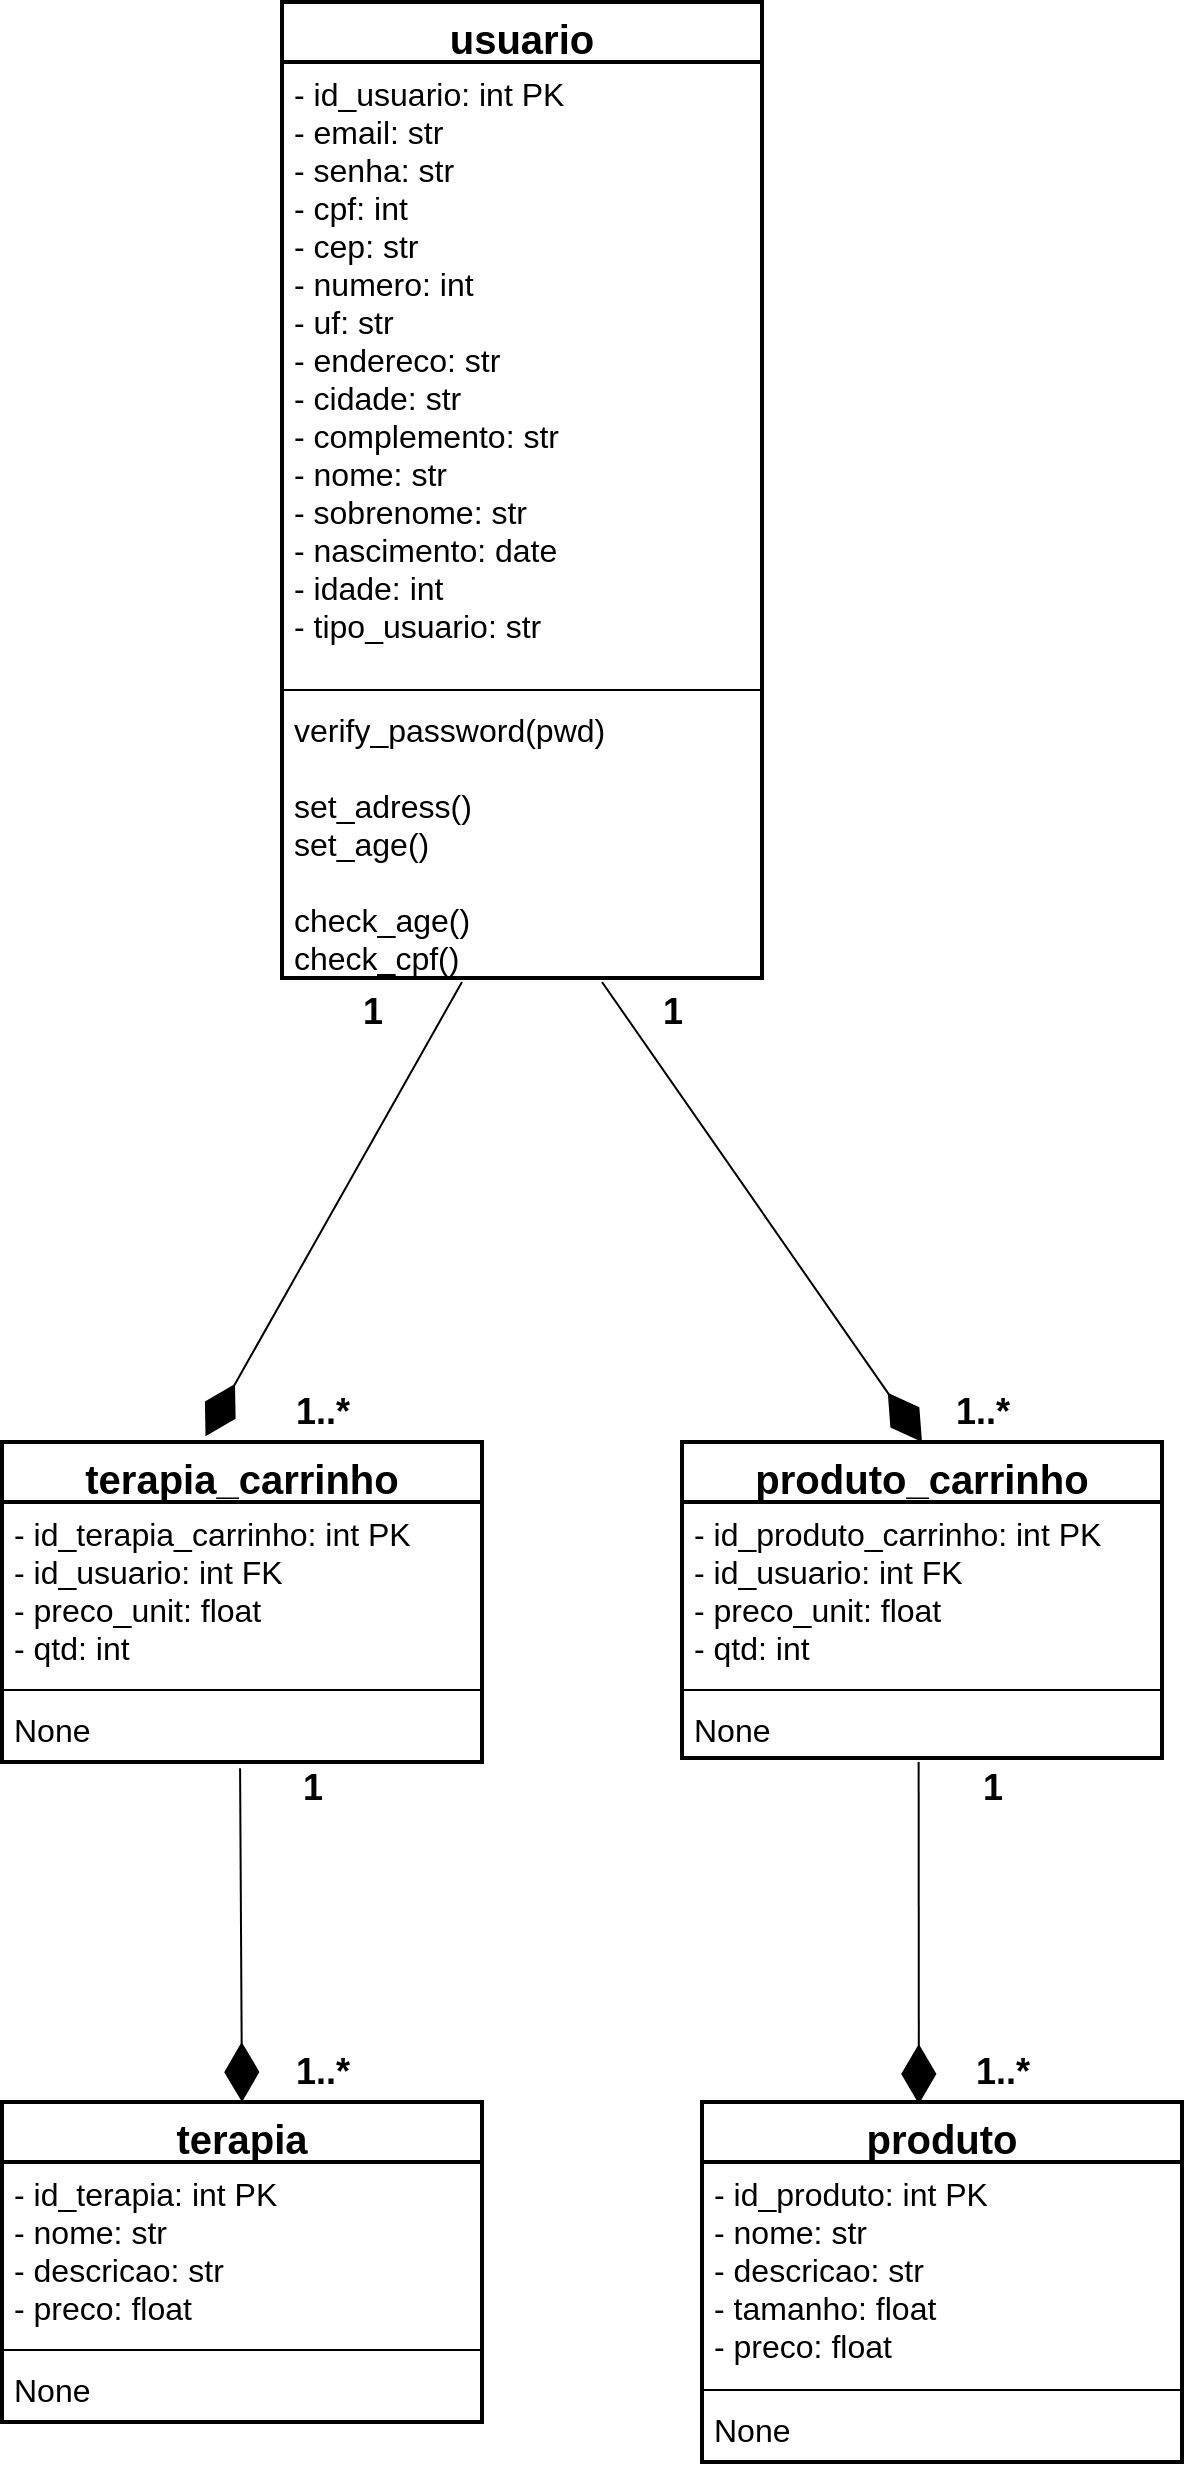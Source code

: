 <mxfile version="15.4.0" type="device" pages="3"><diagram id="fntY5NJteIdh2mDkMQc7" name="UML"><mxGraphModel dx="1325" dy="1780" grid="1" gridSize="10" guides="1" tooltips="1" connect="1" arrows="1" fold="1" page="1" pageScale="1" pageWidth="850" pageHeight="1100" math="0" shadow="0"><root><mxCell id="0"/><mxCell id="1" parent="0"/><mxCell id="HS4yT8Spio_Xcdn0OzpL-2" value="usuario" style="swimlane;fontStyle=1;align=center;verticalAlign=top;childLayout=stackLayout;horizontal=1;startSize=30;horizontalStack=0;resizeParent=1;resizeParentMax=0;resizeLast=0;collapsible=1;marginBottom=0;strokeWidth=2;fontSize=20;" parent="1" vertex="1"><mxGeometry x="520" y="-1070" width="240" height="488" as="geometry"/></mxCell><mxCell id="HS4yT8Spio_Xcdn0OzpL-3" value="- id_usuario: int PK&#10;- email: str&#10;- senha: str&#10;- cpf: int&#10;- cep: str&#10;- numero: int&#10;- uf: str&#10;- endereco: str&#10;- cidade: str&#10;- complemento: str&#10;- nome: str&#10;- sobrenome: str&#10;- nascimento: date&#10;- idade: int&#10;- tipo_usuario: str&#10;" style="text;strokeColor=none;fillColor=none;align=left;verticalAlign=top;spacingLeft=4;spacingRight=4;overflow=hidden;rotatable=0;points=[[0,0.5],[1,0.5]];portConstraint=eastwest;fontSize=16;" parent="HS4yT8Spio_Xcdn0OzpL-2" vertex="1"><mxGeometry y="30" width="240" height="310" as="geometry"/></mxCell><mxCell id="HS4yT8Spio_Xcdn0OzpL-4" value="" style="line;strokeWidth=1;fillColor=none;align=left;verticalAlign=middle;spacingTop=-1;spacingLeft=3;spacingRight=3;rotatable=0;labelPosition=right;points=[];portConstraint=eastwest;" parent="HS4yT8Spio_Xcdn0OzpL-2" vertex="1"><mxGeometry y="340" width="240" height="8" as="geometry"/></mxCell><mxCell id="HS4yT8Spio_Xcdn0OzpL-5" value="verify_password(pwd)&#10;&#10;set_adress()&#10;set_age()&#10;&#10;check_age()&#10;check_cpf()" style="text;strokeColor=none;fillColor=none;align=left;verticalAlign=top;spacingLeft=4;spacingRight=4;overflow=hidden;rotatable=0;points=[[0,0.5],[1,0.5]];portConstraint=eastwest;fontSize=16;" parent="HS4yT8Spio_Xcdn0OzpL-2" vertex="1"><mxGeometry y="348" width="240" height="140" as="geometry"/></mxCell><mxCell id="HS4yT8Spio_Xcdn0OzpL-10" value="produto" style="swimlane;fontStyle=1;align=center;verticalAlign=top;childLayout=stackLayout;horizontal=1;startSize=30;horizontalStack=0;resizeParent=1;resizeParentMax=0;resizeLast=0;collapsible=1;marginBottom=0;strokeWidth=2;fontSize=20;" parent="1" vertex="1"><mxGeometry x="730" y="-20" width="240" height="180" as="geometry"/></mxCell><mxCell id="HS4yT8Spio_Xcdn0OzpL-11" value="- id_produto: int PK&#10;- nome: str&#10;- descricao: str&#10;- tamanho: float&#10;- preco: float" style="text;strokeColor=none;fillColor=none;align=left;verticalAlign=top;spacingLeft=4;spacingRight=4;overflow=hidden;rotatable=0;points=[[0,0.5],[1,0.5]];portConstraint=eastwest;fontSize=16;" parent="HS4yT8Spio_Xcdn0OzpL-10" vertex="1"><mxGeometry y="30" width="240" height="110" as="geometry"/></mxCell><mxCell id="HS4yT8Spio_Xcdn0OzpL-12" value="" style="line;strokeWidth=1;fillColor=none;align=left;verticalAlign=middle;spacingTop=-1;spacingLeft=3;spacingRight=3;rotatable=0;labelPosition=right;points=[];portConstraint=eastwest;" parent="HS4yT8Spio_Xcdn0OzpL-10" vertex="1"><mxGeometry y="140" width="240" height="8" as="geometry"/></mxCell><mxCell id="HS4yT8Spio_Xcdn0OzpL-13" value="None" style="text;strokeColor=none;fillColor=none;align=left;verticalAlign=top;spacingLeft=4;spacingRight=4;overflow=hidden;rotatable=0;points=[[0,0.5],[1,0.5]];portConstraint=eastwest;fontSize=16;" parent="HS4yT8Spio_Xcdn0OzpL-10" vertex="1"><mxGeometry y="148" width="240" height="32" as="geometry"/></mxCell><mxCell id="Gp-Db6qw6VSTPyxpms0F-9" style="rounded=0;jumpSize=6;orthogonalLoop=1;jettySize=auto;html=1;entryX=0.5;entryY=0;entryDx=0;entryDy=0;fontSize=11;startArrow=none;startFill=0;endArrow=diamondThin;endFill=1;endSize=27;targetPerimeterSpacing=0;strokeColor=#000000;strokeWidth=1;verticalAlign=middle;sourcePerimeterSpacing=0;exitX=0.496;exitY=1.098;exitDx=0;exitDy=0;exitPerimeter=0;" parent="1" source="JqyD_HuYmGpgEK3dpyxA-4" target="HS4yT8Spio_Xcdn0OzpL-14" edge="1"><mxGeometry relative="1" as="geometry"><mxPoint x="488" y="-180" as="sourcePoint"/></mxGeometry></mxCell><mxCell id="HS4yT8Spio_Xcdn0OzpL-14" value="terapia" style="swimlane;fontStyle=1;align=center;verticalAlign=top;childLayout=stackLayout;horizontal=1;startSize=30;horizontalStack=0;resizeParent=1;resizeParentMax=0;resizeLast=0;collapsible=1;marginBottom=0;strokeWidth=2;fontSize=20;" parent="1" vertex="1"><mxGeometry x="380" y="-20" width="240" height="160" as="geometry"/></mxCell><mxCell id="HS4yT8Spio_Xcdn0OzpL-15" value="- id_terapia: int PK&#10;- nome: str&#10;- descricao: str&#10;- preco: float&#10;" style="text;strokeColor=none;fillColor=none;align=left;verticalAlign=top;spacingLeft=4;spacingRight=4;overflow=hidden;rotatable=0;points=[[0,0.5],[1,0.5]];portConstraint=eastwest;fontSize=16;" parent="HS4yT8Spio_Xcdn0OzpL-14" vertex="1"><mxGeometry y="30" width="240" height="90" as="geometry"/></mxCell><mxCell id="HS4yT8Spio_Xcdn0OzpL-16" value="" style="line;strokeWidth=1;fillColor=none;align=left;verticalAlign=middle;spacingTop=-1;spacingLeft=3;spacingRight=3;rotatable=0;labelPosition=right;points=[];portConstraint=eastwest;" parent="HS4yT8Spio_Xcdn0OzpL-14" vertex="1"><mxGeometry y="120" width="240" height="8" as="geometry"/></mxCell><mxCell id="HS4yT8Spio_Xcdn0OzpL-17" value="None" style="text;strokeColor=none;fillColor=none;align=left;verticalAlign=top;spacingLeft=4;spacingRight=4;overflow=hidden;rotatable=0;points=[[0,0.5],[1,0.5]];portConstraint=eastwest;fontSize=16;" parent="HS4yT8Spio_Xcdn0OzpL-14" vertex="1"><mxGeometry y="128" width="240" height="32" as="geometry"/></mxCell><mxCell id="JqyD_HuYmGpgEK3dpyxA-1" value="terapia_carrinho" style="swimlane;fontStyle=1;align=center;verticalAlign=top;childLayout=stackLayout;horizontal=1;startSize=30;horizontalStack=0;resizeParent=1;resizeParentMax=0;resizeLast=0;collapsible=1;marginBottom=0;strokeWidth=2;fontSize=20;" parent="1" vertex="1"><mxGeometry x="380" y="-350" width="240" height="160" as="geometry"/></mxCell><mxCell id="JqyD_HuYmGpgEK3dpyxA-2" value="- id_terapia_carrinho: int PK&#10;- id_usuario: int FK&#10;- preco_unit: float&#10;- qtd: int" style="text;strokeColor=none;fillColor=none;align=left;verticalAlign=top;spacingLeft=4;spacingRight=4;overflow=hidden;rotatable=0;points=[[0,0.5],[1,0.5]];portConstraint=eastwest;fontSize=16;" parent="JqyD_HuYmGpgEK3dpyxA-1" vertex="1"><mxGeometry y="30" width="240" height="90" as="geometry"/></mxCell><mxCell id="JqyD_HuYmGpgEK3dpyxA-3" value="" style="line;strokeWidth=1;fillColor=none;align=left;verticalAlign=middle;spacingTop=-1;spacingLeft=3;spacingRight=3;rotatable=0;labelPosition=right;points=[];portConstraint=eastwest;" parent="JqyD_HuYmGpgEK3dpyxA-1" vertex="1"><mxGeometry y="120" width="240" height="8" as="geometry"/></mxCell><mxCell id="JqyD_HuYmGpgEK3dpyxA-4" value="None" style="text;strokeColor=none;fillColor=none;align=left;verticalAlign=top;spacingLeft=4;spacingRight=4;overflow=hidden;rotatable=0;points=[[0,0.5],[1,0.5]];portConstraint=eastwest;fontSize=16;" parent="JqyD_HuYmGpgEK3dpyxA-1" vertex="1"><mxGeometry y="128" width="240" height="32" as="geometry"/></mxCell><mxCell id="JqyD_HuYmGpgEK3dpyxA-7" value="produto_carrinho" style="swimlane;fontStyle=1;align=center;verticalAlign=top;childLayout=stackLayout;horizontal=1;startSize=30;horizontalStack=0;resizeParent=1;resizeParentMax=0;resizeLast=0;collapsible=1;marginBottom=0;strokeWidth=2;fontSize=20;" parent="1" vertex="1"><mxGeometry x="720" y="-350" width="240" height="158" as="geometry"/></mxCell><mxCell id="JqyD_HuYmGpgEK3dpyxA-8" value="- id_produto_carrinho: int PK&#10;- id_usuario: int FK&#10;- preco_unit: float&#10;- qtd: int" style="text;strokeColor=none;fillColor=none;align=left;verticalAlign=top;spacingLeft=4;spacingRight=4;overflow=hidden;rotatable=0;points=[[0,0.5],[1,0.5]];portConstraint=eastwest;fontSize=16;" parent="JqyD_HuYmGpgEK3dpyxA-7" vertex="1"><mxGeometry y="30" width="240" height="90" as="geometry"/></mxCell><mxCell id="JqyD_HuYmGpgEK3dpyxA-9" value="" style="line;strokeWidth=1;fillColor=none;align=left;verticalAlign=middle;spacingTop=-1;spacingLeft=3;spacingRight=3;rotatable=0;labelPosition=right;points=[];portConstraint=eastwest;" parent="JqyD_HuYmGpgEK3dpyxA-7" vertex="1"><mxGeometry y="120" width="240" height="8" as="geometry"/></mxCell><mxCell id="JqyD_HuYmGpgEK3dpyxA-10" value="None" style="text;strokeColor=none;fillColor=none;align=left;verticalAlign=top;spacingLeft=4;spacingRight=4;overflow=hidden;rotatable=0;points=[[0,0.5],[1,0.5]];portConstraint=eastwest;fontSize=16;" parent="JqyD_HuYmGpgEK3dpyxA-7" vertex="1"><mxGeometry y="128" width="240" height="30" as="geometry"/></mxCell><mxCell id="Gp-Db6qw6VSTPyxpms0F-10" style="rounded=0;jumpSize=6;orthogonalLoop=1;jettySize=auto;html=1;entryX=0.408;entryY=0.006;entryDx=0;entryDy=0;fontSize=11;startArrow=none;startFill=0;endArrow=diamondThin;endFill=1;endSize=27;targetPerimeterSpacing=0;strokeColor=#000000;strokeWidth=1;verticalAlign=middle;sourcePerimeterSpacing=0;entryPerimeter=0;exitX=0.493;exitY=1.068;exitDx=0;exitDy=0;exitPerimeter=0;" parent="1" edge="1" source="JqyD_HuYmGpgEK3dpyxA-10"><mxGeometry relative="1" as="geometry"><mxPoint x="838" y="-190" as="sourcePoint"/><mxPoint x="838.42" y="-19.04" as="targetPoint"/></mxGeometry></mxCell><mxCell id="Gp-Db6qw6VSTPyxpms0F-11" style="rounded=0;jumpSize=6;orthogonalLoop=1;jettySize=auto;html=1;entryX=0.424;entryY=-0.018;entryDx=0;entryDy=0;fontSize=11;startArrow=none;startFill=0;endArrow=diamondThin;endFill=1;endSize=27;targetPerimeterSpacing=0;strokeColor=#000000;strokeWidth=1;verticalAlign=middle;sourcePerimeterSpacing=0;exitX=0.496;exitY=1.098;exitDx=0;exitDy=0;exitPerimeter=0;entryPerimeter=0;" parent="1" target="JqyD_HuYmGpgEK3dpyxA-1" edge="1"><mxGeometry relative="1" as="geometry"><mxPoint x="610" y="-580.004" as="sourcePoint"/><mxPoint x="610.96" y="-393.14" as="targetPoint"/></mxGeometry></mxCell><mxCell id="Gp-Db6qw6VSTPyxpms0F-12" style="rounded=0;jumpSize=6;orthogonalLoop=1;jettySize=auto;html=1;entryX=0.5;entryY=0;entryDx=0;entryDy=0;fontSize=11;startArrow=none;startFill=0;endArrow=diamondThin;endFill=1;endSize=27;targetPerimeterSpacing=0;strokeColor=#000000;strokeWidth=1;verticalAlign=middle;sourcePerimeterSpacing=0;exitX=0.496;exitY=1.098;exitDx=0;exitDy=0;exitPerimeter=0;" parent="1" target="JqyD_HuYmGpgEK3dpyxA-7" edge="1"><mxGeometry relative="1" as="geometry"><mxPoint x="680" y="-580.004" as="sourcePoint"/><mxPoint x="680.96" y="-393.14" as="targetPoint"/></mxGeometry></mxCell><mxCell id="Gp-Db6qw6VSTPyxpms0F-19" value="1..*" style="text;html=1;align=center;verticalAlign=middle;resizable=0;points=[];autosize=1;strokeColor=none;fillColor=none;fontSize=18;fontStyle=1" parent="1" vertex="1"><mxGeometry x="520" y="-50" width="40" height="30" as="geometry"/></mxCell><mxCell id="Gp-Db6qw6VSTPyxpms0F-20" value="1" style="text;html=1;align=center;verticalAlign=middle;resizable=0;points=[];autosize=1;strokeColor=none;fillColor=none;fontSize=18;fontStyle=1" parent="1" vertex="1"><mxGeometry x="520" y="-192" width="30" height="30" as="geometry"/></mxCell><mxCell id="Gp-Db6qw6VSTPyxpms0F-21" value="1" style="text;html=1;align=center;verticalAlign=middle;resizable=0;points=[];autosize=1;strokeColor=none;fillColor=none;fontSize=18;fontStyle=1" parent="1" vertex="1"><mxGeometry x="860" y="-192" width="30" height="30" as="geometry"/></mxCell><mxCell id="Gp-Db6qw6VSTPyxpms0F-22" value="1..*" style="text;html=1;align=center;verticalAlign=middle;resizable=0;points=[];autosize=1;strokeColor=none;fillColor=none;fontSize=18;fontStyle=1" parent="1" vertex="1"><mxGeometry x="860" y="-50" width="40" height="30" as="geometry"/></mxCell><mxCell id="Tpae4dDQtt-HjY9zi6gl-1" value="1" style="text;html=1;align=center;verticalAlign=middle;resizable=0;points=[];autosize=1;strokeColor=none;fillColor=none;fontSize=18;fontStyle=1" vertex="1" parent="1"><mxGeometry x="700" y="-580" width="30" height="30" as="geometry"/></mxCell><mxCell id="Tpae4dDQtt-HjY9zi6gl-2" value="1" style="text;html=1;align=center;verticalAlign=middle;resizable=0;points=[];autosize=1;strokeColor=none;fillColor=none;fontSize=18;fontStyle=1" vertex="1" parent="1"><mxGeometry x="550" y="-580" width="30" height="30" as="geometry"/></mxCell><mxCell id="Tpae4dDQtt-HjY9zi6gl-3" value="1..*" style="text;html=1;align=center;verticalAlign=middle;resizable=0;points=[];autosize=1;strokeColor=none;fillColor=none;fontSize=18;fontStyle=1" vertex="1" parent="1"><mxGeometry x="520" y="-380" width="40" height="30" as="geometry"/></mxCell><mxCell id="Tpae4dDQtt-HjY9zi6gl-4" value="1..*" style="text;html=1;align=center;verticalAlign=middle;resizable=0;points=[];autosize=1;strokeColor=none;fillColor=none;fontSize=18;fontStyle=1" vertex="1" parent="1"><mxGeometry x="850" y="-380" width="40" height="30" as="geometry"/></mxCell></root></mxGraphModel></diagram><diagram id="WZ64561F8C4ShOgw0wTv" name="Diagrama_Colaboracao"><mxGraphModel dx="2191" dy="1006" grid="1" gridSize="10" guides="1" tooltips="1" connect="1" arrows="1" fold="1" page="1" pageScale="1" pageWidth="850" pageHeight="1100" math="0" shadow="0"><root><mxCell id="XO6__p8ea_KrwUQoB0js-0"/><mxCell id="XO6__p8ea_KrwUQoB0js-1" parent="XO6__p8ea_KrwUQoB0js-0"/><mxCell id="d0MSWq1dBSmj16Bndwqk-0" value="Usuário" style="shape=umlActor;verticalLabelPosition=bottom;verticalAlign=top;html=1;outlineConnect=0;fontStyle=1;fontSize=14;strokeWidth=2;" vertex="1" parent="XO6__p8ea_KrwUQoB0js-1"><mxGeometry x="130" y="40" width="60" height="120" as="geometry"/></mxCell><mxCell id="d0MSWq1dBSmj16Bndwqk-1" value="" style="endArrow=none;dashed=1;html=1;fontSize=14;strokeWidth=2;" edge="1" parent="XO6__p8ea_KrwUQoB0js-1"><mxGeometry width="50" height="50" relative="1" as="geometry"><mxPoint x="160" y="1020" as="sourcePoint"/><mxPoint x="160" y="180" as="targetPoint"/></mxGeometry></mxCell><mxCell id="d0MSWq1dBSmj16Bndwqk-2" value="" style="rounded=0;whiteSpace=wrap;html=1;strokeWidth=2;fontSize=14;direction=south;fillOpacity=0;" vertex="1" parent="XO6__p8ea_KrwUQoB0js-1"><mxGeometry x="300" y="220" width="40" height="110" as="geometry"/></mxCell><mxCell id="d0MSWq1dBSmj16Bndwqk-3" value="" style="endArrow=block;html=1;strokeWidth=2;fontSize=14;endFill=1;endSize=15;" edge="1" parent="XO6__p8ea_KrwUQoB0js-1"><mxGeometry width="50" height="50" relative="1" as="geometry"><mxPoint x="160" y="220" as="sourcePoint"/><mxPoint x="310" y="220" as="targetPoint"/></mxGeometry></mxCell><mxCell id="d0MSWq1dBSmj16Bndwqk-4" value="Tela de login&lt;br&gt;{HTML}" style="rounded=0;whiteSpace=wrap;html=1;strokeWidth=2;fontSize=14;fontStyle=1" vertex="1" parent="XO6__p8ea_KrwUQoB0js-1"><mxGeometry x="250" y="50" width="140" height="80" as="geometry"/></mxCell><mxCell id="d0MSWq1dBSmj16Bndwqk-5" value="" style="endArrow=none;dashed=1;html=1;fontSize=14;strokeWidth=2;" edge="1" parent="XO6__p8ea_KrwUQoB0js-1"><mxGeometry width="50" height="50" relative="1" as="geometry"><mxPoint x="320" y="1030" as="sourcePoint"/><mxPoint x="319.5" y="130" as="targetPoint"/></mxGeometry></mxCell><mxCell id="d0MSWq1dBSmj16Bndwqk-6" value="login e senha" style="text;html=1;align=center;verticalAlign=middle;resizable=0;points=[];autosize=1;fontSize=14;fontStyle=1" vertex="1" parent="XO6__p8ea_KrwUQoB0js-1"><mxGeometry x="180" y="200" width="100" height="20" as="geometry"/></mxCell><mxCell id="d0MSWq1dBSmj16Bndwqk-7" value="" style="endArrow=block;html=1;strokeWidth=2;fontSize=14;endFill=1;endSize=15;" edge="1" parent="XO6__p8ea_KrwUQoB0js-1"><mxGeometry width="50" height="50" relative="1" as="geometry"><mxPoint x="160" y="380" as="sourcePoint"/><mxPoint x="320" y="380" as="targetPoint"/></mxGeometry></mxCell><mxCell id="d0MSWq1dBSmj16Bndwqk-8" value="login request" style="text;html=1;align=center;verticalAlign=middle;resizable=0;points=[];autosize=1;fontSize=14;fontStyle=1" vertex="1" parent="XO6__p8ea_KrwUQoB0js-1"><mxGeometry x="190" y="360" width="100" height="20" as="geometry"/></mxCell><mxCell id="d0MSWq1dBSmj16Bndwqk-9" value="" style="rounded=0;whiteSpace=wrap;html=1;strokeWidth=2;fontSize=14;direction=south;fillOpacity=0;" vertex="1" parent="XO6__p8ea_KrwUQoB0js-1"><mxGeometry x="300" y="380" width="40" height="570" as="geometry"/></mxCell><mxCell id="d0MSWq1dBSmj16Bndwqk-10" value="" style="endArrow=block;html=1;strokeWidth=2;fontSize=14;endFill=1;endSize=15;" edge="1" parent="XO6__p8ea_KrwUQoB0js-1"><mxGeometry width="50" height="50" relative="1" as="geometry"><mxPoint x="340" y="400" as="sourcePoint"/><mxPoint x="580" y="400" as="targetPoint"/></mxGeometry></mxCell><mxCell id="d0MSWq1dBSmj16Bndwqk-11" value="login(login, senha)" style="text;html=1;align=center;verticalAlign=middle;resizable=0;points=[];autosize=1;fontSize=14;fontStyle=1" vertex="1" parent="XO6__p8ea_KrwUQoB0js-1"><mxGeometry x="380" y="380" width="140" height="20" as="geometry"/></mxCell><mxCell id="d0MSWq1dBSmj16Bndwqk-12" value=":ServicoWeb" style="rounded=0;whiteSpace=wrap;html=1;strokeWidth=2;fontSize=14;fontStyle=1" vertex="1" parent="XO6__p8ea_KrwUQoB0js-1"><mxGeometry x="510" y="50" width="140" height="80" as="geometry"/></mxCell><mxCell id="d0MSWq1dBSmj16Bndwqk-13" value="" style="endArrow=none;dashed=1;html=1;fontSize=14;strokeWidth=2;" edge="1" parent="XO6__p8ea_KrwUQoB0js-1"><mxGeometry width="50" height="50" relative="1" as="geometry"><mxPoint x="580" y="1030" as="sourcePoint"/><mxPoint x="579.5" y="130" as="targetPoint"/></mxGeometry></mxCell><mxCell id="d0MSWq1dBSmj16Bndwqk-14" value="" style="rounded=0;whiteSpace=wrap;html=1;strokeWidth=2;fontSize=14;direction=south;fillOpacity=0;" vertex="1" parent="XO6__p8ea_KrwUQoB0js-1"><mxGeometry x="560" y="400" width="40" height="550" as="geometry"/></mxCell><mxCell id="d0MSWq1dBSmj16Bndwqk-15" value=":Usuario" style="rounded=0;whiteSpace=wrap;html=1;strokeWidth=2;fontSize=14;fontStyle=1" vertex="1" parent="XO6__p8ea_KrwUQoB0js-1"><mxGeometry x="901" y="50" width="140" height="80" as="geometry"/></mxCell><mxCell id="d0MSWq1dBSmj16Bndwqk-16" value="" style="endArrow=none;dashed=1;html=1;fontSize=14;strokeWidth=2;" edge="1" parent="XO6__p8ea_KrwUQoB0js-1"><mxGeometry width="50" height="50" relative="1" as="geometry"><mxPoint x="971" y="730" as="sourcePoint"/><mxPoint x="970.5" y="130" as="targetPoint"/></mxGeometry></mxCell><mxCell id="d0MSWq1dBSmj16Bndwqk-17" value="" style="endArrow=block;html=1;strokeWidth=2;fontSize=14;endFill=1;endSize=15;" edge="1" parent="XO6__p8ea_KrwUQoB0js-1"><mxGeometry width="50" height="50" relative="1" as="geometry"><mxPoint x="600" y="420" as="sourcePoint"/><mxPoint x="970" y="420" as="targetPoint"/></mxGeometry></mxCell><mxCell id="d0MSWq1dBSmj16Bndwqk-18" value="check_login = consultaUsuario(login, senha)" style="text;html=1;align=center;verticalAlign=middle;resizable=0;points=[];autosize=1;fontSize=14;fontStyle=1" vertex="1" parent="XO6__p8ea_KrwUQoB0js-1"><mxGeometry x="620" y="400" width="310" height="20" as="geometry"/></mxCell><mxCell id="d0MSWq1dBSmj16Bndwqk-19" value="" style="endArrow=none;dashed=1;html=1;strokeWidth=2;fontSize=14;endFill=0;startArrow=open;startFill=0;startSize=29;exitX=0.092;exitY=-0.087;exitDx=0;exitDy=0;exitPerimeter=0;" edge="1" parent="XO6__p8ea_KrwUQoB0js-1" source="d0MSWq1dBSmj16Bndwqk-14"><mxGeometry width="50" height="50" relative="1" as="geometry"><mxPoint x="610" y="450" as="sourcePoint"/><mxPoint x="970" y="450" as="targetPoint"/></mxGeometry></mxCell><mxCell id="d0MSWq1dBSmj16Bndwqk-20" value="True" style="text;html=1;align=center;verticalAlign=middle;resizable=0;points=[];autosize=1;fontSize=14;fontStyle=1" vertex="1" parent="XO6__p8ea_KrwUQoB0js-1"><mxGeometry x="740" y="430" width="50" height="20" as="geometry"/></mxCell><mxCell id="d0MSWq1dBSmj16Bndwqk-21" value="" style="rounded=0;whiteSpace=wrap;html=1;strokeWidth=2;fontSize=14;direction=south;fillOpacity=0;" vertex="1" parent="XO6__p8ea_KrwUQoB0js-1"><mxGeometry x="620" y="490" width="320" height="440" as="geometry"/></mxCell><mxCell id="d0MSWq1dBSmj16Bndwqk-22" value="check_login = True" style="rounded=0;whiteSpace=wrap;html=1;strokeWidth=1;fontSize=14;fontStyle=1" vertex="1" parent="XO6__p8ea_KrwUQoB0js-1"><mxGeometry x="620" y="490" width="130" height="30" as="geometry"/></mxCell><mxCell id="d0MSWq1dBSmj16Bndwqk-23" value="" style="endArrow=block;html=1;strokeWidth=2;fontSize=14;endFill=1;endSize=15;" edge="1" parent="XO6__p8ea_KrwUQoB0js-1"><mxGeometry width="50" height="50" relative="1" as="geometry"><mxPoint x="600" y="560" as="sourcePoint"/><mxPoint x="1060" y="560" as="targetPoint"/></mxGeometry></mxCell><mxCell id="d0MSWq1dBSmj16Bndwqk-24" value="&amp;lt;&amp;lt;create&amp;gt;&amp;gt;" style="text;html=1;align=center;verticalAlign=middle;resizable=0;points=[];autosize=1;fontSize=14;fontStyle=1" vertex="1" parent="XO6__p8ea_KrwUQoB0js-1"><mxGeometry x="735" y="540" width="90" height="20" as="geometry"/></mxCell><mxCell id="d0MSWq1dBSmj16Bndwqk-25" value="criar_tela()" style="text;html=1;align=center;verticalAlign=middle;resizable=0;points=[];autosize=1;fontSize=14;fontStyle=1" vertex="1" parent="XO6__p8ea_KrwUQoB0js-1"><mxGeometry x="740" y="560" width="90" height="20" as="geometry"/></mxCell><mxCell id="d0MSWq1dBSmj16Bndwqk-26" value=":TelaPrincipal" style="rounded=0;whiteSpace=wrap;html=1;strokeWidth=2;fontSize=14;fontStyle=1" vertex="1" parent="XO6__p8ea_KrwUQoB0js-1"><mxGeometry x="1060" y="520" width="140" height="80" as="geometry"/></mxCell><mxCell id="d0MSWq1dBSmj16Bndwqk-27" value="" style="endArrow=none;dashed=1;html=1;fontSize=14;strokeWidth=2;" edge="1" parent="XO6__p8ea_KrwUQoB0js-1"><mxGeometry width="50" height="50" relative="1" as="geometry"><mxPoint x="1129" y="730" as="sourcePoint"/><mxPoint x="1129.41" y="600" as="targetPoint"/></mxGeometry></mxCell><mxCell id="d0MSWq1dBSmj16Bndwqk-28" value="" style="endArrow=block;html=1;strokeWidth=2;fontSize=14;endFill=1;endSize=15;" edge="1" parent="XO6__p8ea_KrwUQoB0js-1"><mxGeometry width="50" height="50" relative="1" as="geometry"><mxPoint x="600" y="630" as="sourcePoint"/><mxPoint x="1130" y="630" as="targetPoint"/></mxGeometry></mxCell><mxCell id="d0MSWq1dBSmj16Bndwqk-29" value="mostrar_tela()" style="text;html=1;align=center;verticalAlign=middle;resizable=0;points=[];autosize=1;fontSize=14;fontStyle=1" vertex="1" parent="XO6__p8ea_KrwUQoB0js-1"><mxGeometry x="735" y="610" width="110" height="20" as="geometry"/></mxCell><mxCell id="d0MSWq1dBSmj16Bndwqk-30" value="rendering HTML" style="text;html=1;align=center;verticalAlign=middle;resizable=0;points=[];autosize=1;fontSize=14;fontStyle=1" vertex="1" parent="XO6__p8ea_KrwUQoB0js-1"><mxGeometry x="730" y="660" width="120" height="20" as="geometry"/></mxCell><mxCell id="d0MSWq1dBSmj16Bndwqk-31" value="" style="endArrow=none;dashed=1;html=1;strokeWidth=2;fontSize=14;endFill=0;startArrow=open;startFill=0;startSize=29;exitX=0.119;exitY=-0.005;exitDx=0;exitDy=0;exitPerimeter=0;" edge="1" parent="XO6__p8ea_KrwUQoB0js-1"><mxGeometry width="50" height="50" relative="1" as="geometry"><mxPoint x="600.0" y="681.17" as="sourcePoint"/><mxPoint x="1130" y="680" as="targetPoint"/></mxGeometry></mxCell><mxCell id="d0MSWq1dBSmj16Bndwqk-32" value="" style="endArrow=none;html=1;strokeWidth=2;fontSize=14;entryX=0.54;entryY=-0.003;entryDx=0;entryDy=0;entryPerimeter=0;exitX=0.538;exitY=1;exitDx=0;exitDy=0;exitPerimeter=0;" edge="1" parent="XO6__p8ea_KrwUQoB0js-1" source="d0MSWq1dBSmj16Bndwqk-21" target="d0MSWq1dBSmj16Bndwqk-21"><mxGeometry width="50" height="50" relative="1" as="geometry"><mxPoint x="600" y="900" as="sourcePoint"/><mxPoint x="650" y="840" as="targetPoint"/></mxGeometry></mxCell><mxCell id="d0MSWq1dBSmj16Bndwqk-33" value="check_login = False" style="text;html=1;align=center;verticalAlign=middle;resizable=0;points=[];autosize=1;fontSize=14;fontStyle=1" vertex="1" parent="XO6__p8ea_KrwUQoB0js-1"><mxGeometry x="700" y="730" width="150" height="20" as="geometry"/></mxCell><mxCell id="d0MSWq1dBSmj16Bndwqk-34" value="" style="endArrow=block;html=1;strokeWidth=2;fontSize=14;endFill=1;endSize=15;entryX=0;entryY=0.5;entryDx=0;entryDy=0;" edge="1" parent="XO6__p8ea_KrwUQoB0js-1" target="d0MSWq1dBSmj16Bndwqk-37"><mxGeometry width="50" height="50" relative="1" as="geometry"><mxPoint x="600" y="780" as="sourcePoint"/><mxPoint x="1060.0" y="780" as="targetPoint"/></mxGeometry></mxCell><mxCell id="d0MSWq1dBSmj16Bndwqk-35" value="&amp;lt;&amp;lt;create&amp;gt;&amp;gt;" style="text;html=1;align=center;verticalAlign=middle;resizable=0;points=[];autosize=1;fontSize=14;fontStyle=1" vertex="1" parent="XO6__p8ea_KrwUQoB0js-1"><mxGeometry x="845" y="760" width="90" height="20" as="geometry"/></mxCell><mxCell id="d0MSWq1dBSmj16Bndwqk-36" value="criar_tela()" style="text;html=1;align=center;verticalAlign=middle;resizable=0;points=[];autosize=1;fontSize=14;fontStyle=1" vertex="1" parent="XO6__p8ea_KrwUQoB0js-1"><mxGeometry x="850" y="780" width="90" height="20" as="geometry"/></mxCell><mxCell id="d0MSWq1dBSmj16Bndwqk-37" value=":MensagemErro" style="rounded=0;whiteSpace=wrap;html=1;strokeWidth=2;fontSize=14;fontStyle=1" vertex="1" parent="XO6__p8ea_KrwUQoB0js-1"><mxGeometry x="1290" y="740" width="140" height="80" as="geometry"/></mxCell><mxCell id="d0MSWq1dBSmj16Bndwqk-38" value="" style="endArrow=block;html=1;strokeWidth=2;fontSize=14;endFill=1;endSize=15;" edge="1" parent="XO6__p8ea_KrwUQoB0js-1"><mxGeometry width="50" height="50" relative="1" as="geometry"><mxPoint x="600" y="850" as="sourcePoint"/><mxPoint x="1360" y="850" as="targetPoint"/></mxGeometry></mxCell><mxCell id="d0MSWq1dBSmj16Bndwqk-39" value="mostrar_tela('Usuário ou senha incorretos')" style="text;html=1;align=center;verticalAlign=middle;resizable=0;points=[];autosize=1;fontSize=14;fontStyle=1" vertex="1" parent="XO6__p8ea_KrwUQoB0js-1"><mxGeometry x="760" y="830" width="310" height="20" as="geometry"/></mxCell><mxCell id="d0MSWq1dBSmj16Bndwqk-40" value="rendering HTML" style="text;html=1;align=center;verticalAlign=middle;resizable=0;points=[];autosize=1;fontSize=14;fontStyle=1" vertex="1" parent="XO6__p8ea_KrwUQoB0js-1"><mxGeometry x="820" y="880" width="120" height="20" as="geometry"/></mxCell><mxCell id="d0MSWq1dBSmj16Bndwqk-41" value="" style="endArrow=none;dashed=1;html=1;strokeWidth=2;fontSize=14;endFill=0;startArrow=open;startFill=0;startSize=29;exitX=0.119;exitY=-0.005;exitDx=0;exitDy=0;exitPerimeter=0;" edge="1" parent="XO6__p8ea_KrwUQoB0js-1"><mxGeometry width="50" height="50" relative="1" as="geometry"><mxPoint x="600" y="901.17" as="sourcePoint"/><mxPoint x="1360" y="900" as="targetPoint"/></mxGeometry></mxCell><mxCell id="d0MSWq1dBSmj16Bndwqk-42" value="" style="endArrow=none;dashed=1;html=1;fontSize=14;strokeWidth=2;" edge="1" parent="XO6__p8ea_KrwUQoB0js-1"><mxGeometry width="50" height="50" relative="1" as="geometry"><mxPoint x="1359.41" y="950" as="sourcePoint"/><mxPoint x="1359.82" y="820" as="targetPoint"/></mxGeometry></mxCell><mxCell id="d0MSWq1dBSmj16Bndwqk-43" value="rendering HTML" style="text;html=1;align=center;verticalAlign=middle;resizable=0;points=[];autosize=1;fontSize=14;fontStyle=1" vertex="1" parent="XO6__p8ea_KrwUQoB0js-1"><mxGeometry x="390" y="790" width="120" height="20" as="geometry"/></mxCell><mxCell id="d0MSWq1dBSmj16Bndwqk-44" value="" style="endArrow=none;dashed=1;html=1;strokeWidth=2;fontSize=14;endFill=0;startArrow=open;startFill=0;startSize=29;exitX=0.119;exitY=-0.005;exitDx=0;exitDy=0;exitPerimeter=0;" edge="1" parent="XO6__p8ea_KrwUQoB0js-1"><mxGeometry width="50" height="50" relative="1" as="geometry"><mxPoint x="340" y="811.17" as="sourcePoint"/><mxPoint x="560" y="810" as="targetPoint"/></mxGeometry></mxCell><mxCell id="d0MSWq1dBSmj16Bndwqk-45" value="rendering HTML" style="text;html=1;align=center;verticalAlign=middle;resizable=0;points=[];autosize=1;fontSize=14;fontStyle=1" vertex="1" parent="XO6__p8ea_KrwUQoB0js-1"><mxGeometry x="180" y="860.0" width="120" height="20" as="geometry"/></mxCell><mxCell id="d0MSWq1dBSmj16Bndwqk-46" value="" style="endArrow=none;dashed=1;html=1;strokeWidth=2;fontSize=14;endFill=0;startArrow=open;startFill=0;startSize=29;exitX=0.119;exitY=-0.005;exitDx=0;exitDy=0;exitPerimeter=0;" edge="1" parent="XO6__p8ea_KrwUQoB0js-1"><mxGeometry width="50" height="50" relative="1" as="geometry"><mxPoint x="155" y="879.81" as="sourcePoint"/><mxPoint x="295" y="878.82" as="targetPoint"/></mxGeometry></mxCell></root></mxGraphModel></diagram><diagram id="X_-21OmS3VY3J1ilk-iT" name="Diagrama_Sequencia"><mxGraphModel dx="2191" dy="1006" grid="1" gridSize="10" guides="1" tooltips="1" connect="1" arrows="1" fold="1" page="1" pageScale="1" pageWidth="850" pageHeight="1100" math="0" shadow="0"><root><mxCell id="RDajCJTeLwxd_F6_mOhj-0"/><mxCell id="RDajCJTeLwxd_F6_mOhj-1" parent="RDajCJTeLwxd_F6_mOhj-0"/><mxCell id="5po5EMI7y-Ub3Hde7LSz-0" value="Cliente" style="shape=umlActor;verticalLabelPosition=bottom;verticalAlign=top;html=1;outlineConnect=0;strokeWidth=2;fontStyle=1;fontSize=16;" vertex="1" parent="RDajCJTeLwxd_F6_mOhj-1"><mxGeometry x="120" y="40" width="50" height="100" as="geometry"/></mxCell><mxCell id="5po5EMI7y-Ub3Hde7LSz-1" value="" style="rounded=0;whiteSpace=wrap;html=1;strokeWidth=2;fontSize=16;direction=south;" vertex="1" parent="RDajCJTeLwxd_F6_mOhj-1"><mxGeometry x="125" y="240" width="40" height="730" as="geometry"/></mxCell><mxCell id="5po5EMI7y-Ub3Hde7LSz-2" value="" style="endArrow=none;dashed=1;html=1;fontSize=16;fontStyle=0;strokeWidth=2;" edge="1" parent="RDajCJTeLwxd_F6_mOhj-1"><mxGeometry width="50" height="50" relative="1" as="geometry"><mxPoint x="145" y="240" as="sourcePoint"/><mxPoint x="144.5" y="170" as="targetPoint"/></mxGeometry></mxCell><mxCell id="5po5EMI7y-Ub3Hde7LSz-3" value="" style="endArrow=none;dashed=1;html=1;fontSize=16;fontStyle=0;strokeWidth=2;" edge="1" parent="RDajCJTeLwxd_F6_mOhj-1"><mxGeometry width="50" height="50" relative="1" as="geometry"><mxPoint x="144.91" y="1040" as="sourcePoint"/><mxPoint x="144.41" y="970" as="targetPoint"/></mxGeometry></mxCell><mxCell id="5po5EMI7y-Ub3Hde7LSz-4" value="&lt;b&gt;carrinho:Chart&lt;/b&gt;" style="rounded=0;whiteSpace=wrap;html=1;strokeWidth=2;fontSize=16;" vertex="1" parent="RDajCJTeLwxd_F6_mOhj-1"><mxGeometry x="890" y="60" width="160" height="60" as="geometry"/></mxCell><mxCell id="5po5EMI7y-Ub3Hde7LSz-5" value="" style="endArrow=block;html=1;strokeWidth=2;fontSize=16;endFill=1;exitX=0.035;exitY=1.017;exitDx=0;exitDy=0;exitPerimeter=0;entryX=0.994;entryY=1;entryDx=0;entryDy=0;entryPerimeter=0;" edge="1" parent="RDajCJTeLwxd_F6_mOhj-1" source="5po5EMI7y-Ub3Hde7LSz-6" target="5po5EMI7y-Ub3Hde7LSz-6"><mxGeometry width="50" height="50" relative="1" as="geometry"><mxPoint x="240" y="280" as="sourcePoint"/><mxPoint x="319" y="260" as="targetPoint"/></mxGeometry></mxCell><mxCell id="5po5EMI7y-Ub3Hde7LSz-6" value="&lt;b&gt;Selecionar produto&lt;/b&gt;" style="text;html=1;align=center;verticalAlign=middle;resizable=0;points=[];autosize=1;fontSize=16;" vertex="1" parent="RDajCJTeLwxd_F6_mOhj-1"><mxGeometry x="160" y="240" width="160" height="20" as="geometry"/></mxCell><mxCell id="5po5EMI7y-Ub3Hde7LSz-7" value="" style="endArrow=none;dashed=1;html=1;fontSize=16;fontStyle=0;strokeWidth=2;" edge="1" parent="RDajCJTeLwxd_F6_mOhj-1"><mxGeometry width="50" height="50" relative="1" as="geometry"><mxPoint x="969" y="240" as="sourcePoint"/><mxPoint x="969" y="120" as="targetPoint"/></mxGeometry></mxCell><mxCell id="5po5EMI7y-Ub3Hde7LSz-8" value="" style="endArrow=block;html=1;strokeWidth=2;fontSize=16;endFill=1;exitX=0.001;exitY=0.983;exitDx=0;exitDy=0;exitPerimeter=0;" edge="1" parent="RDajCJTeLwxd_F6_mOhj-1" source="5po5EMI7y-Ub3Hde7LSz-9"><mxGeometry width="50" height="50" relative="1" as="geometry"><mxPoint x="1030" y="290" as="sourcePoint"/><mxPoint x="1355" y="270" as="targetPoint"/></mxGeometry></mxCell><mxCell id="5po5EMI7y-Ub3Hde7LSz-9" value="&lt;b&gt;Adicionar produto: add_product(id_product)&lt;/b&gt;" style="text;html=1;align=center;verticalAlign=middle;resizable=0;points=[];autosize=1;fontSize=16;" vertex="1" parent="RDajCJTeLwxd_F6_mOhj-1"><mxGeometry x="990" y="250" width="350" height="20" as="geometry"/></mxCell><mxCell id="5po5EMI7y-Ub3Hde7LSz-10" value="" style="rounded=0;whiteSpace=wrap;html=1;strokeWidth=2;fontSize=16;direction=south;" vertex="1" parent="RDajCJTeLwxd_F6_mOhj-1"><mxGeometry x="950" y="240" width="40" height="120" as="geometry"/></mxCell><mxCell id="5po5EMI7y-Ub3Hde7LSz-11" value="" style="ellipse;whiteSpace=wrap;html=1;aspect=fixed;strokeWidth=2;fontSize=16;" vertex="1" parent="RDajCJTeLwxd_F6_mOhj-1"><mxGeometry x="305" y="50" width="80" height="80" as="geometry"/></mxCell><mxCell id="5po5EMI7y-Ub3Hde7LSz-12" value="" style="endArrow=none;html=1;strokeWidth=2;fontSize=16;" edge="1" parent="RDajCJTeLwxd_F6_mOhj-1"><mxGeometry width="50" height="50" relative="1" as="geometry"><mxPoint x="275" y="120" as="sourcePoint"/><mxPoint x="275" y="65" as="targetPoint"/></mxGeometry></mxCell><mxCell id="5po5EMI7y-Ub3Hde7LSz-13" value="" style="endArrow=none;html=1;strokeWidth=2;fontSize=16;entryX=0;entryY=0.5;entryDx=0;entryDy=0;" edge="1" parent="RDajCJTeLwxd_F6_mOhj-1" target="5po5EMI7y-Ub3Hde7LSz-11"><mxGeometry width="50" height="50" relative="1" as="geometry"><mxPoint x="275" y="90" as="sourcePoint"/><mxPoint x="295" y="60" as="targetPoint"/></mxGeometry></mxCell><mxCell id="5po5EMI7y-Ub3Hde7LSz-14" value="&lt;b&gt;Interface_Site&lt;/b&gt;" style="text;html=1;align=center;verticalAlign=middle;resizable=0;points=[];autosize=1;fontSize=16;" vertex="1" parent="RDajCJTeLwxd_F6_mOhj-1"><mxGeometry x="270" y="150" width="120" height="20" as="geometry"/></mxCell><mxCell id="5po5EMI7y-Ub3Hde7LSz-15" value="" style="endArrow=none;dashed=1;html=1;fontSize=16;fontStyle=0;strokeWidth=2;" edge="1" parent="RDajCJTeLwxd_F6_mOhj-1"><mxGeometry width="50" height="50" relative="1" as="geometry"><mxPoint x="340.16" y="240" as="sourcePoint"/><mxPoint x="339.66" y="170" as="targetPoint"/></mxGeometry></mxCell><mxCell id="5po5EMI7y-Ub3Hde7LSz-16" value="" style="rounded=0;whiteSpace=wrap;html=1;strokeWidth=2;fontSize=16;direction=south;" vertex="1" parent="RDajCJTeLwxd_F6_mOhj-1"><mxGeometry x="320" y="240" width="40" height="730" as="geometry"/></mxCell><mxCell id="5po5EMI7y-Ub3Hde7LSz-17" value="" style="endArrow=block;html=1;strokeWidth=2;fontSize=16;endFill=1;exitX=0.04;exitY=1.033;exitDx=0;exitDy=0;exitPerimeter=0;entryX=1.033;entryY=1.06;entryDx=0;entryDy=0;entryPerimeter=0;" edge="1" parent="RDajCJTeLwxd_F6_mOhj-1" source="5po5EMI7y-Ub3Hde7LSz-18" target="5po5EMI7y-Ub3Hde7LSz-18"><mxGeometry width="50" height="50" relative="1" as="geometry"><mxPoint x="435" y="278.68" as="sourcePoint"/><mxPoint x="515" y="258.68" as="targetPoint"/></mxGeometry></mxCell><mxCell id="5po5EMI7y-Ub3Hde7LSz-18" value="&lt;b&gt;Selecionar produto&lt;/b&gt;" style="text;html=1;align=center;verticalAlign=middle;resizable=0;points=[];autosize=1;fontSize=16;" vertex="1" parent="RDajCJTeLwxd_F6_mOhj-1"><mxGeometry x="355" y="240" width="160" height="20" as="geometry"/></mxCell><mxCell id="5po5EMI7y-Ub3Hde7LSz-19" value="" style="ellipse;whiteSpace=wrap;html=1;aspect=fixed;strokeWidth=2;fontSize=16;" vertex="1" parent="RDajCJTeLwxd_F6_mOhj-1"><mxGeometry x="505" y="50" width="80" height="80" as="geometry"/></mxCell><mxCell id="5po5EMI7y-Ub3Hde7LSz-20" value="&lt;b&gt;Gerenciador_Sistema&lt;/b&gt;" style="text;html=1;align=center;verticalAlign=middle;resizable=0;points=[];autosize=1;fontSize=16;" vertex="1" parent="RDajCJTeLwxd_F6_mOhj-1"><mxGeometry x="440" y="150" width="180" height="20" as="geometry"/></mxCell><mxCell id="5po5EMI7y-Ub3Hde7LSz-21" value="" style="endArrow=none;dashed=1;html=1;fontSize=16;fontStyle=0;strokeWidth=2;" edge="1" parent="RDajCJTeLwxd_F6_mOhj-1"><mxGeometry width="50" height="50" relative="1" as="geometry"><mxPoint x="540.16" y="240" as="sourcePoint"/><mxPoint x="539.66" y="170" as="targetPoint"/></mxGeometry></mxCell><mxCell id="5po5EMI7y-Ub3Hde7LSz-22" value="" style="rounded=0;whiteSpace=wrap;html=1;strokeWidth=2;fontSize=16;direction=south;" vertex="1" parent="RDajCJTeLwxd_F6_mOhj-1"><mxGeometry x="520" y="240" width="40" height="730" as="geometry"/></mxCell><mxCell id="5po5EMI7y-Ub3Hde7LSz-23" value="" style="endArrow=open;html=1;strokeWidth=1;fontSize=16;endFill=0;entryX=0.5;entryY=0;entryDx=0;entryDy=0;endSize=15;" edge="1" parent="RDajCJTeLwxd_F6_mOhj-1"><mxGeometry width="50" height="50" relative="1" as="geometry"><mxPoint x="545" y="50" as="sourcePoint"/><mxPoint x="540" y="50" as="targetPoint"/><Array as="points"><mxPoint x="550" y="50"/><mxPoint x="540" y="50"/></Array></mxGeometry></mxCell><mxCell id="5po5EMI7y-Ub3Hde7LSz-24" value="&lt;b&gt;produto01:Product&lt;/b&gt;" style="rounded=0;whiteSpace=wrap;html=1;strokeWidth=2;fontSize=16;" vertex="1" parent="RDajCJTeLwxd_F6_mOhj-1"><mxGeometry x="1295" y="60" width="160" height="60" as="geometry"/></mxCell><mxCell id="5po5EMI7y-Ub3Hde7LSz-25" value="" style="endArrow=none;dashed=1;html=1;fontSize=16;fontStyle=0;strokeWidth=2;" edge="1" parent="RDajCJTeLwxd_F6_mOhj-1"><mxGeometry width="50" height="50" relative="1" as="geometry"><mxPoint x="1374" y="240" as="sourcePoint"/><mxPoint x="1374" y="120" as="targetPoint"/></mxGeometry></mxCell><mxCell id="5po5EMI7y-Ub3Hde7LSz-26" value="" style="rounded=0;whiteSpace=wrap;html=1;strokeWidth=2;fontSize=16;direction=south;" vertex="1" parent="RDajCJTeLwxd_F6_mOhj-1"><mxGeometry x="1355" y="240" width="40" height="80" as="geometry"/></mxCell><mxCell id="5po5EMI7y-Ub3Hde7LSz-27" value="" style="endArrow=block;html=1;strokeWidth=2;fontSize=16;endFill=1;exitX=0.001;exitY=0.983;exitDx=0;exitDy=0;exitPerimeter=0;entryX=0.25;entryY=1;entryDx=0;entryDy=0;" edge="1" parent="RDajCJTeLwxd_F6_mOhj-1" source="5po5EMI7y-Ub3Hde7LSz-28" target="5po5EMI7y-Ub3Hde7LSz-10"><mxGeometry width="50" height="50" relative="1" as="geometry"><mxPoint x="550" y="289.65" as="sourcePoint"/><mxPoint x="875" y="269.65" as="targetPoint"/></mxGeometry></mxCell><mxCell id="5po5EMI7y-Ub3Hde7LSz-28" value="&lt;b&gt;Adicionar produto no carrinho&lt;/b&gt;" style="text;html=1;align=center;verticalAlign=middle;resizable=0;points=[];autosize=1;fontSize=16;" vertex="1" parent="RDajCJTeLwxd_F6_mOhj-1"><mxGeometry x="560" y="250.0" width="250" height="20" as="geometry"/></mxCell><mxCell id="5po5EMI7y-Ub3Hde7LSz-29" value="" style="endArrow=none;html=1;strokeWidth=2;fontSize=16;endFill=0;startArrow=open;startFill=0;dashed=1;endSize=20;startSize=15;" edge="1" parent="RDajCJTeLwxd_F6_mOhj-1"><mxGeometry width="50" height="50" relative="1" as="geometry"><mxPoint x="1020" y="300" as="sourcePoint"/><mxPoint x="1354.65" y="300.34" as="targetPoint"/></mxGeometry></mxCell><mxCell id="5po5EMI7y-Ub3Hde7LSz-30" value="&lt;b&gt;id_product: int&lt;/b&gt;" style="text;html=1;align=center;verticalAlign=middle;resizable=0;points=[];autosize=1;fontSize=16;" vertex="1" parent="RDajCJTeLwxd_F6_mOhj-1"><mxGeometry x="1105" y="300" width="130" height="20" as="geometry"/></mxCell><mxCell id="5po5EMI7y-Ub3Hde7LSz-31" value="" style="rounded=0;whiteSpace=wrap;html=1;strokeWidth=2;fontSize=16;direction=south;" vertex="1" parent="RDajCJTeLwxd_F6_mOhj-1"><mxGeometry x="990" y="280" width="30" height="40" as="geometry"/></mxCell><mxCell id="5po5EMI7y-Ub3Hde7LSz-32" value="" style="endArrow=none;html=1;strokeWidth=2;fontSize=16;endFill=0;startArrow=open;startFill=0;dashed=1;exitX=0.5;exitY=0;exitDx=0;exitDy=0;entryX=0.647;entryY=1.085;entryDx=0;entryDy=0;entryPerimeter=0;endSize=20;startSize=15;" edge="1" parent="RDajCJTeLwxd_F6_mOhj-1" source="5po5EMI7y-Ub3Hde7LSz-35" target="5po5EMI7y-Ub3Hde7LSz-10"><mxGeometry width="50" height="50" relative="1" as="geometry"><mxPoint x="600" y="319" as="sourcePoint"/><mxPoint x="880" y="319" as="targetPoint"/></mxGeometry></mxCell><mxCell id="5po5EMI7y-Ub3Hde7LSz-33" value="" style="endArrow=none;html=1;strokeWidth=2;fontSize=16;endFill=0;exitX=0.04;exitY=1.033;exitDx=0;exitDy=0;exitPerimeter=0;entryX=1.033;entryY=1.06;entryDx=0;entryDy=0;entryPerimeter=0;startArrow=open;startFill=0;dashed=1;startSize=15;" edge="1" parent="RDajCJTeLwxd_F6_mOhj-1"><mxGeometry width="50" height="50" relative="1" as="geometry"><mxPoint x="360.0" y="340.0" as="sourcePoint"/><mxPoint x="518.88" y="340.54" as="targetPoint"/></mxGeometry></mxCell><mxCell id="5po5EMI7y-Ub3Hde7LSz-34" value="" style="endArrow=none;html=1;strokeWidth=2;fontSize=16;endFill=0;exitX=0.04;exitY=1.033;exitDx=0;exitDy=0;exitPerimeter=0;startArrow=open;startFill=0;dashed=1;startSize=15;" edge="1" parent="RDajCJTeLwxd_F6_mOhj-1"><mxGeometry width="50" height="50" relative="1" as="geometry"><mxPoint x="165" y="360" as="sourcePoint"/><mxPoint x="320" y="361" as="targetPoint"/></mxGeometry></mxCell><mxCell id="5po5EMI7y-Ub3Hde7LSz-35" value="" style="rounded=0;whiteSpace=wrap;html=1;strokeWidth=2;fontSize=16;direction=south;" vertex="1" parent="RDajCJTeLwxd_F6_mOhj-1"><mxGeometry x="560" y="300" width="30" height="40" as="geometry"/></mxCell><mxCell id="5po5EMI7y-Ub3Hde7LSz-36" value="&lt;b&gt;Produto adicionado&lt;/b&gt;" style="text;html=1;align=center;verticalAlign=middle;resizable=0;points=[];autosize=1;fontSize=16;" vertex="1" parent="RDajCJTeLwxd_F6_mOhj-1"><mxGeometry x="650" y="300" width="170" height="20" as="geometry"/></mxCell><mxCell id="5po5EMI7y-Ub3Hde7LSz-37" value="&lt;b&gt;Produto adicionado&lt;/b&gt;" style="text;html=1;align=center;verticalAlign=middle;resizable=0;points=[];autosize=1;fontSize=16;" vertex="1" parent="RDajCJTeLwxd_F6_mOhj-1"><mxGeometry x="360" y="310" width="170" height="20" as="geometry"/></mxCell><mxCell id="5po5EMI7y-Ub3Hde7LSz-38" value="&lt;b&gt;Produto adicionado&lt;/b&gt;" style="text;html=1;align=center;verticalAlign=middle;resizable=0;points=[];autosize=1;fontSize=16;" vertex="1" parent="RDajCJTeLwxd_F6_mOhj-1"><mxGeometry x="160" y="330" width="170" height="20" as="geometry"/></mxCell><mxCell id="5po5EMI7y-Ub3Hde7LSz-39" value="" style="endArrow=block;html=1;strokeWidth=2;fontSize=16;endFill=1;entryX=0.038;entryY=1.025;entryDx=0;entryDy=0;entryPerimeter=0;" edge="1" parent="RDajCJTeLwxd_F6_mOhj-1"><mxGeometry width="50" height="50" relative="1" as="geometry"><mxPoint x="170" y="721" as="sourcePoint"/><mxPoint x="319" y="721.28" as="targetPoint"/></mxGeometry></mxCell><mxCell id="5po5EMI7y-Ub3Hde7LSz-40" value="&lt;b&gt;Pagar produto&lt;/b&gt;" style="text;html=1;align=center;verticalAlign=middle;resizable=0;points=[];autosize=1;fontSize=16;" vertex="1" parent="RDajCJTeLwxd_F6_mOhj-1"><mxGeometry x="180" y="700" width="120" height="20" as="geometry"/></mxCell><mxCell id="5po5EMI7y-Ub3Hde7LSz-41" value="" style="endArrow=none;html=1;strokeWidth=2;fontSize=16;endFill=0;exitX=0.04;exitY=1.033;exitDx=0;exitDy=0;exitPerimeter=0;startArrow=open;startFill=0;dashed=1;startSize=15;" edge="1" parent="RDajCJTeLwxd_F6_mOhj-1"><mxGeometry width="50" height="50" relative="1" as="geometry"><mxPoint x="165" y="780" as="sourcePoint"/><mxPoint x="320" y="781" as="targetPoint"/></mxGeometry></mxCell><mxCell id="5po5EMI7y-Ub3Hde7LSz-42" value="" style="endArrow=block;html=1;strokeWidth=2;fontSize=16;endFill=1;exitX=0.659;exitY=-0.045;exitDx=0;exitDy=0;exitPerimeter=0;entryX=0.038;entryY=1.025;entryDx=0;entryDy=0;entryPerimeter=0;" edge="1" parent="RDajCJTeLwxd_F6_mOhj-1" source="5po5EMI7y-Ub3Hde7LSz-16"><mxGeometry width="50" height="50" relative="1" as="geometry"><mxPoint x="440" y="740" as="sourcePoint"/><mxPoint x="519" y="721.28" as="targetPoint"/></mxGeometry></mxCell><mxCell id="5po5EMI7y-Ub3Hde7LSz-43" value="&lt;b&gt;Pagar produto&lt;/b&gt;" style="text;html=1;align=center;verticalAlign=middle;resizable=0;points=[];autosize=1;fontSize=16;" vertex="1" parent="RDajCJTeLwxd_F6_mOhj-1"><mxGeometry x="380" y="700" width="120" height="20" as="geometry"/></mxCell><mxCell id="5po5EMI7y-Ub3Hde7LSz-44" value="" style="endArrow=none;html=1;strokeWidth=2;fontSize=16;endFill=0;exitX=0.04;exitY=1.033;exitDx=0;exitDy=0;exitPerimeter=0;entryX=1.033;entryY=1.06;entryDx=0;entryDy=0;entryPerimeter=0;startArrow=open;startFill=0;dashed=1;startSize=15;" edge="1" parent="RDajCJTeLwxd_F6_mOhj-1"><mxGeometry width="50" height="50" relative="1" as="geometry"><mxPoint x="360" y="780" as="sourcePoint"/><mxPoint x="518.88" y="780.54" as="targetPoint"/></mxGeometry></mxCell><mxCell id="5po5EMI7y-Ub3Hde7LSz-45" value="&lt;b&gt;Nota Fiscal&lt;br&gt;e&lt;br&gt;Código de&lt;br&gt;Rastreio&lt;br&gt;&lt;/b&gt;" style="text;html=1;align=center;verticalAlign=middle;resizable=0;points=[];autosize=1;fontSize=16;" vertex="1" parent="RDajCJTeLwxd_F6_mOhj-1"><mxGeometry x="390" y="780" width="100" height="80" as="geometry"/></mxCell><mxCell id="5po5EMI7y-Ub3Hde7LSz-46" value="" style="endArrow=none;dashed=1;html=1;fontSize=16;fontStyle=0;strokeWidth=2;exitX=0;exitY=0.5;exitDx=0;exitDy=0;" edge="1" parent="RDajCJTeLwxd_F6_mOhj-1" source="5po5EMI7y-Ub3Hde7LSz-47"><mxGeometry width="50" height="50" relative="1" as="geometry"><mxPoint x="969.41" y="480" as="sourcePoint"/><mxPoint x="969.41" y="360" as="targetPoint"/></mxGeometry></mxCell><mxCell id="5po5EMI7y-Ub3Hde7LSz-47" value="" style="rounded=0;whiteSpace=wrap;html=1;strokeWidth=2;fontSize=16;direction=south;" vertex="1" parent="RDajCJTeLwxd_F6_mOhj-1"><mxGeometry x="950" y="670" width="40" height="120" as="geometry"/></mxCell><mxCell id="5po5EMI7y-Ub3Hde7LSz-48" value="" style="endArrow=block;html=1;strokeWidth=2;fontSize=16;endFill=1;exitX=0.001;exitY=0.983;exitDx=0;exitDy=0;exitPerimeter=0;entryX=0.414;entryY=1;entryDx=0;entryDy=0;entryPerimeter=0;" edge="1" parent="RDajCJTeLwxd_F6_mOhj-1" source="5po5EMI7y-Ub3Hde7LSz-49" target="5po5EMI7y-Ub3Hde7LSz-47"><mxGeometry width="50" height="50" relative="1" as="geometry"><mxPoint x="550" y="739.65" as="sourcePoint"/><mxPoint x="875.0" y="719.65" as="targetPoint"/></mxGeometry></mxCell><mxCell id="5po5EMI7y-Ub3Hde7LSz-49" value="&lt;b&gt;Finalizar compra do carrinho: purchase(id_user)&lt;/b&gt;" style="text;html=1;align=center;verticalAlign=middle;resizable=0;points=[];autosize=1;fontSize=16;" vertex="1" parent="RDajCJTeLwxd_F6_mOhj-1"><mxGeometry x="560" y="700" width="380" height="20" as="geometry"/></mxCell><mxCell id="5po5EMI7y-Ub3Hde7LSz-50" value="" style="endArrow=none;html=1;strokeWidth=2;fontSize=16;endFill=0;startArrow=open;startFill=0;dashed=1;exitX=0.5;exitY=0;exitDx=0;exitDy=0;entryX=0.828;entryY=1.085;entryDx=0;entryDy=0;entryPerimeter=0;endSize=20;startSize=15;" edge="1" parent="RDajCJTeLwxd_F6_mOhj-1" source="5po5EMI7y-Ub3Hde7LSz-51" target="5po5EMI7y-Ub3Hde7LSz-47"><mxGeometry width="50" height="50" relative="1" as="geometry"><mxPoint x="600" y="769" as="sourcePoint"/><mxPoint x="880.0" y="769" as="targetPoint"/></mxGeometry></mxCell><mxCell id="5po5EMI7y-Ub3Hde7LSz-51" value="" style="rounded=0;whiteSpace=wrap;html=1;strokeWidth=2;fontSize=16;direction=south;" vertex="1" parent="RDajCJTeLwxd_F6_mOhj-1"><mxGeometry x="560" y="750" width="30" height="40" as="geometry"/></mxCell><mxCell id="5po5EMI7y-Ub3Hde7LSz-52" value="&lt;b&gt;Pedido finalizado: str&lt;/b&gt;" style="text;html=1;align=center;verticalAlign=middle;resizable=0;points=[];autosize=1;fontSize=16;" vertex="1" parent="RDajCJTeLwxd_F6_mOhj-1"><mxGeometry x="660" y="750" width="180" height="20" as="geometry"/></mxCell><mxCell id="5po5EMI7y-Ub3Hde7LSz-53" value="" style="endArrow=none;dashed=1;html=1;fontSize=16;fontStyle=0;strokeWidth=2;" edge="1" parent="RDajCJTeLwxd_F6_mOhj-1"><mxGeometry width="50" height="50" relative="1" as="geometry"><mxPoint x="970" y="970" as="sourcePoint"/><mxPoint x="969.5" y="790" as="targetPoint"/></mxGeometry></mxCell><mxCell id="5po5EMI7y-Ub3Hde7LSz-54" value="&lt;b&gt;Nota Fiscal&lt;br&gt;e&lt;br&gt;Código de&lt;br&gt;Rastreio&lt;br&gt;&lt;/b&gt;" style="text;html=1;align=center;verticalAlign=middle;resizable=0;points=[];autosize=1;fontSize=16;" vertex="1" parent="RDajCJTeLwxd_F6_mOhj-1"><mxGeometry x="190" y="780" width="100" height="80" as="geometry"/></mxCell></root></mxGraphModel></diagram></mxfile>